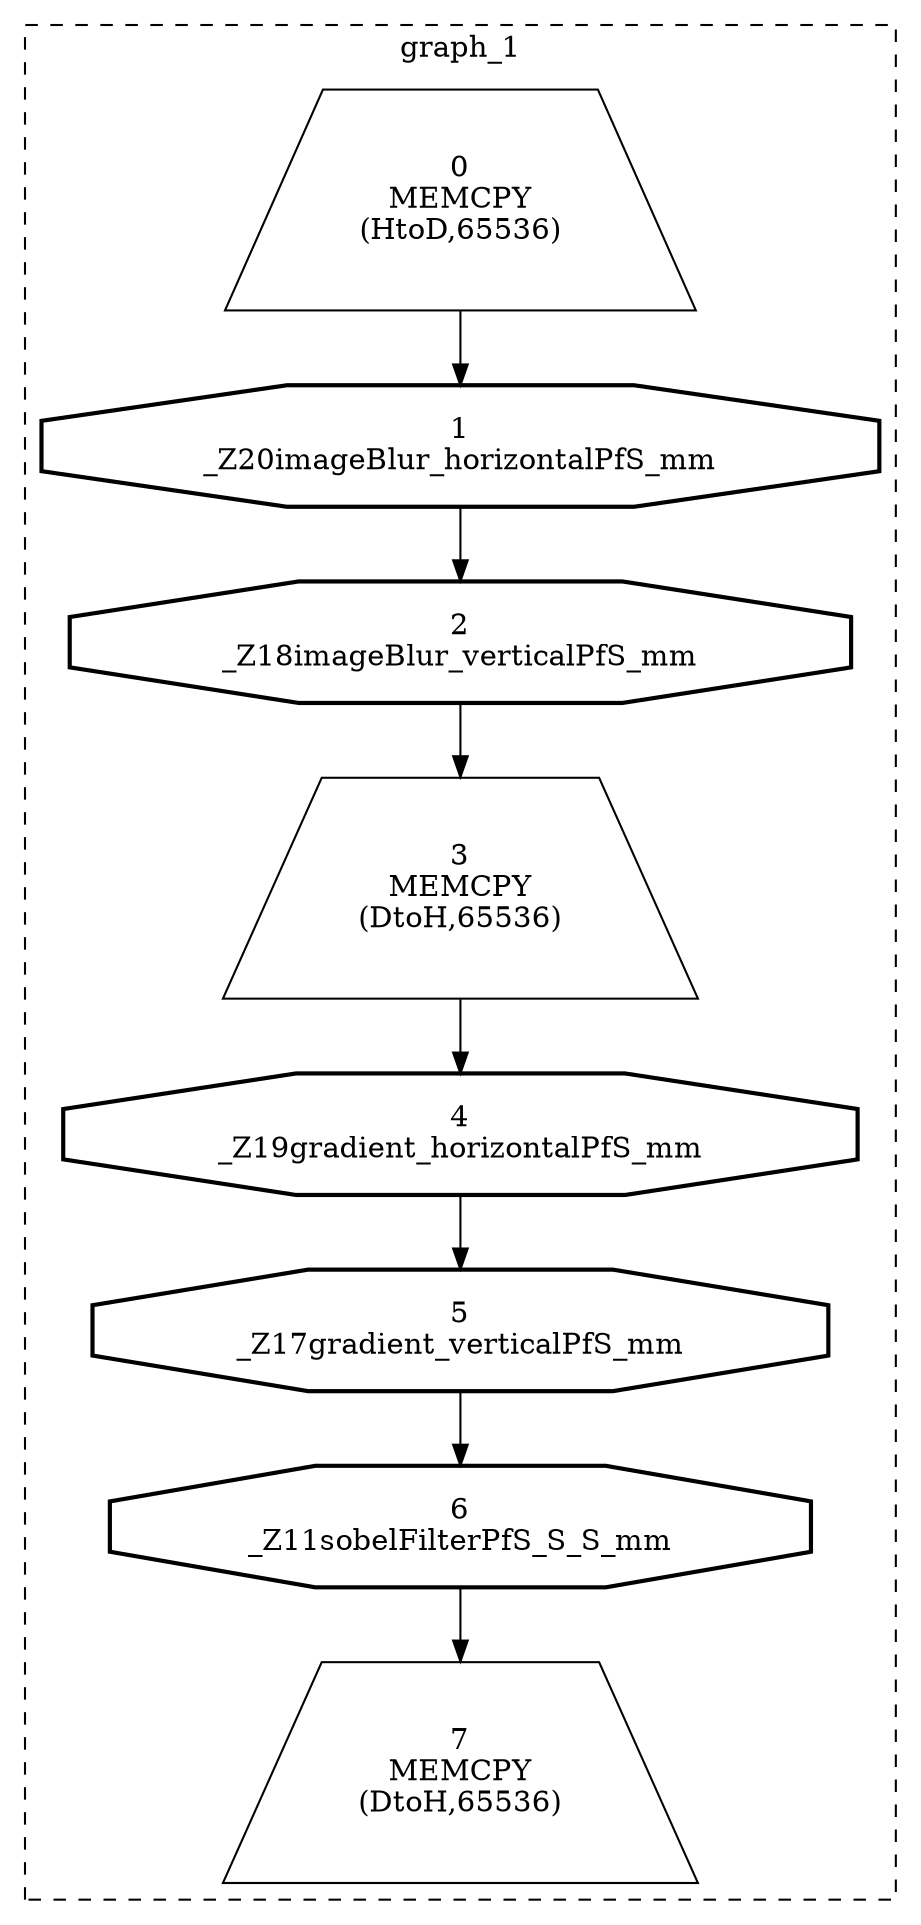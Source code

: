 digraph dot {
subgraph cluster_1 {
label="graph_1"graph[style="dashed"];
"graph_1_node_0"[style="solid"shape="trapezium"label="0
MEMCPY
(HtoD,65536)
"];

"graph_1_node_1"[style="bold"
shape="octagon"label="1
_Z20imageBlur_horizontalPfS_mm
"];

"graph_1_node_2"[style="bold"
shape="octagon"label="2
_Z18imageBlur_verticalPfS_mm
"];

"graph_1_node_3"[style="solid"shape="trapezium"label="3
MEMCPY
(DtoH,65536)
"];

"graph_1_node_4"[style="bold"
shape="octagon"label="4
_Z19gradient_horizontalPfS_mm
"];

"graph_1_node_5"[style="bold"
shape="octagon"label="5
_Z17gradient_verticalPfS_mm
"];

"graph_1_node_6"[style="bold"
shape="octagon"label="6
_Z11sobelFilterPfS_S_S_mm
"];

"graph_1_node_7"[style="solid"shape="trapezium"label="7
MEMCPY
(DtoH,65536)
"];

"graph_1_node_0" -> "graph_1_node_1";
"graph_1_node_1" -> "graph_1_node_2";
"graph_1_node_2" -> "graph_1_node_3";
"graph_1_node_3" -> "graph_1_node_4";
"graph_1_node_4" -> "graph_1_node_5";
"graph_1_node_5" -> "graph_1_node_6";
"graph_1_node_6" -> "graph_1_node_7";
}
}

